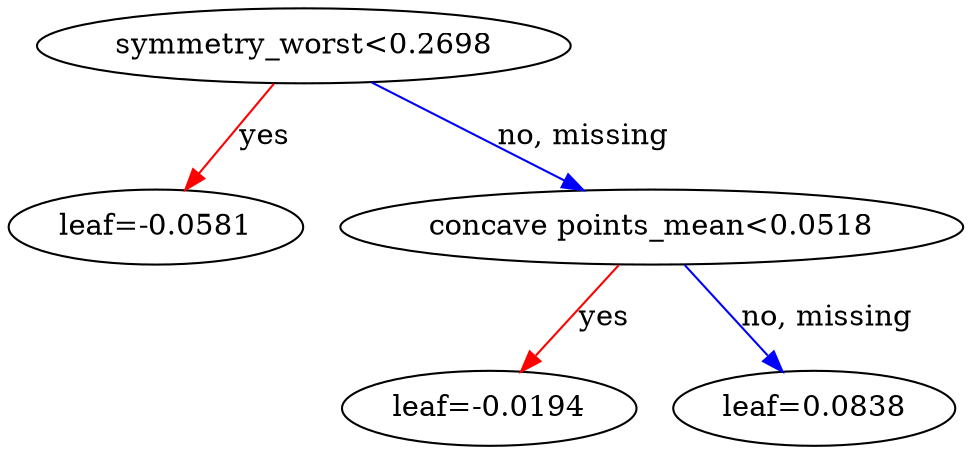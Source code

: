 digraph {
    graph [ rankdir=TB ]
    graph [ rankdir="UD" ]

    0 [ label="symmetry_worst<0.2698" ]
    0 -> 1 [label="yes" color="#FF0000"]
    0 -> 2 [label="no, missing" color="#0000FF"]

    1 [ label="leaf=-0.0581" ]

    2 [ label="concave points_mean<0.0518" ]
    2 -> 3 [label="yes" color="#FF0000"]
    2 -> 4 [label="no, missing" color="#0000FF"]

    3 [ label="leaf=-0.0194" ]

    4 [ label="leaf=0.0838" ]
}
